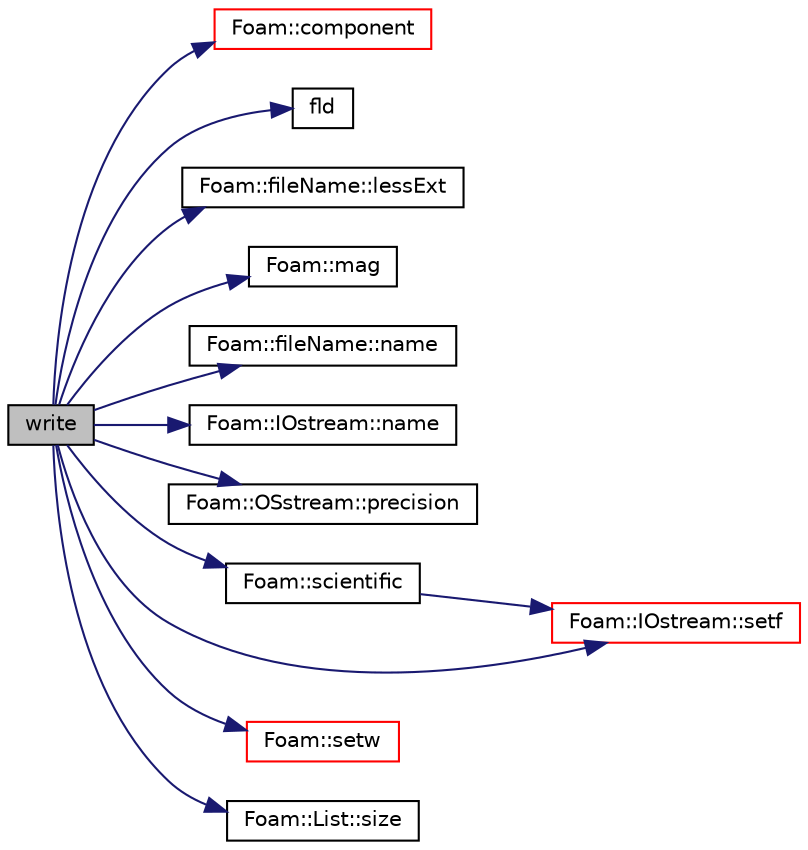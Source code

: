 digraph "write"
{
  bgcolor="transparent";
  edge [fontname="Helvetica",fontsize="10",labelfontname="Helvetica",labelfontsize="10"];
  node [fontname="Helvetica",fontsize="10",shape=record];
  rankdir="LR";
  Node1 [label="write",height=0.2,width=0.4,color="black", fillcolor="grey75", style="filled", fontcolor="black"];
  Node1 -> Node2 [color="midnightblue",fontsize="10",style="solid",fontname="Helvetica"];
  Node2 [label="Foam::component",height=0.2,width=0.4,color="red",URL="$a10725.html#a38788135ad21a6daaf3af2a761b33508"];
  Node1 -> Node3 [color="midnightblue",fontsize="10",style="solid",fontname="Helvetica"];
  Node3 [label="fld",height=0.2,width=0.4,color="black",URL="$a04275.html#ad4512456f4da706b47fd304150561080"];
  Node1 -> Node4 [color="midnightblue",fontsize="10",style="solid",fontname="Helvetica"];
  Node4 [label="Foam::fileName::lessExt",height=0.2,width=0.4,color="black",URL="$a00780.html#a8313eb64672be97529ce588ee8004061",tooltip="Return file name without extension (part before last .) "];
  Node1 -> Node5 [color="midnightblue",fontsize="10",style="solid",fontname="Helvetica"];
  Node5 [label="Foam::mag",height=0.2,width=0.4,color="black",URL="$a10725.html#a929da2a3fdcf3dacbbe0487d3a330dae"];
  Node1 -> Node6 [color="midnightblue",fontsize="10",style="solid",fontname="Helvetica"];
  Node6 [label="Foam::fileName::name",height=0.2,width=0.4,color="black",URL="$a00780.html#a998485fa6e866c6158d991d4cfd4e384",tooltip="Return file name (part beyond last /) "];
  Node1 -> Node7 [color="midnightblue",fontsize="10",style="solid",fontname="Helvetica"];
  Node7 [label="Foam::IOstream::name",height=0.2,width=0.4,color="black",URL="$a01185.html#ab27acd1d200f0d245337451aa2f31517",tooltip="Return the name of the stream. "];
  Node1 -> Node8 [color="midnightblue",fontsize="10",style="solid",fontname="Helvetica"];
  Node8 [label="Foam::OSstream::precision",height=0.2,width=0.4,color="black",URL="$a01735.html#a27f092ced0bab73e8b77a1b633d430d2",tooltip="Get precision of output field. "];
  Node1 -> Node9 [color="midnightblue",fontsize="10",style="solid",fontname="Helvetica"];
  Node9 [label="Foam::scientific",height=0.2,width=0.4,color="black",URL="$a10725.html#a78214b33dde7e68fda6f5609b6faa561"];
  Node9 -> Node10 [color="midnightblue",fontsize="10",style="solid",fontname="Helvetica"];
  Node10 [label="Foam::IOstream::setf",height=0.2,width=0.4,color="red",URL="$a01185.html#a7496d7abe05bdd8cffe2be14798ac34f",tooltip="Set flags of stream. "];
  Node1 -> Node10 [color="midnightblue",fontsize="10",style="solid",fontname="Helvetica"];
  Node1 -> Node11 [color="midnightblue",fontsize="10",style="solid",fontname="Helvetica"];
  Node11 [label="Foam::setw",height=0.2,width=0.4,color="red",URL="$a10725.html#a3318127f6f23246407ca749a0a0ea03c"];
  Node1 -> Node12 [color="midnightblue",fontsize="10",style="solid",fontname="Helvetica"];
  Node12 [label="Foam::List::size",height=0.2,width=0.4,color="black",URL="$a01364.html#a8a5f6fa29bd4b500caf186f60245b384",tooltip="Override size to be inconsistent with allocated storage. "];
}

